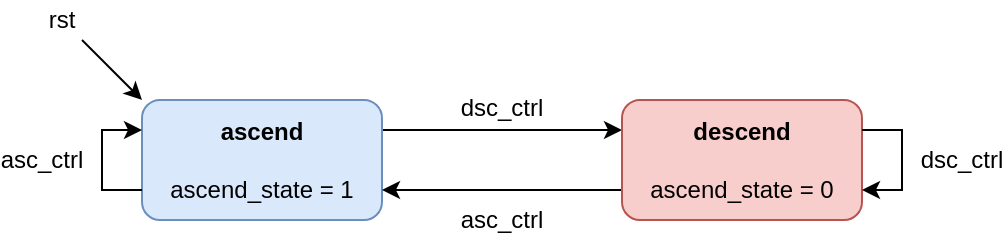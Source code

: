 <mxfile version="13.9.5" type="device"><diagram id="0ZNav6hTVql5a52V_oVo" name="Page-1"><mxGraphModel dx="946" dy="609" grid="1" gridSize="10" guides="1" tooltips="1" connect="1" arrows="1" fold="1" page="1" pageScale="1" pageWidth="1169" pageHeight="827" math="0" shadow="0"><root><mxCell id="0"/><mxCell id="1" parent="0"/><mxCell id="w4xJ0zfUHht_VmD-uaqz-1" style="edgeStyle=orthogonalEdgeStyle;rounded=0;orthogonalLoop=1;jettySize=auto;html=1;exitX=1;exitY=0.25;exitDx=0;exitDy=0;entryX=0;entryY=0.25;entryDx=0;entryDy=0;" edge="1" parent="1" source="w4xJ0zfUHht_VmD-uaqz-3" target="w4xJ0zfUHht_VmD-uaqz-5"><mxGeometry relative="1" as="geometry"/></mxCell><mxCell id="w4xJ0zfUHht_VmD-uaqz-2" style="rounded=0;orthogonalLoop=1;jettySize=auto;html=1;entryX=0;entryY=0;entryDx=0;entryDy=0;" edge="1" parent="1" target="w4xJ0zfUHht_VmD-uaqz-3"><mxGeometry relative="1" as="geometry"><mxPoint x="250" y="240" as="sourcePoint"/></mxGeometry></mxCell><mxCell id="w4xJ0zfUHht_VmD-uaqz-3" value="&lt;b&gt;ascend&lt;/b&gt;&lt;br&gt;&lt;br&gt;ascend_state = 1" style="rounded=1;whiteSpace=wrap;html=1;fillColor=#dae8fc;strokeColor=#6c8ebf;" vertex="1" parent="1"><mxGeometry x="280" y="270" width="120" height="60" as="geometry"/></mxCell><mxCell id="w4xJ0zfUHht_VmD-uaqz-4" style="edgeStyle=orthogonalEdgeStyle;rounded=0;orthogonalLoop=1;jettySize=auto;html=1;exitX=0;exitY=0.75;exitDx=0;exitDy=0;entryX=1;entryY=0.75;entryDx=0;entryDy=0;" edge="1" parent="1" source="w4xJ0zfUHht_VmD-uaqz-5" target="w4xJ0zfUHht_VmD-uaqz-3"><mxGeometry relative="1" as="geometry"/></mxCell><mxCell id="w4xJ0zfUHht_VmD-uaqz-5" value="&lt;b&gt;descend&lt;/b&gt;&lt;br&gt;&lt;br&gt;ascend_state = 0" style="rounded=1;whiteSpace=wrap;html=1;fillColor=#f8cecc;strokeColor=#b85450;" vertex="1" parent="1"><mxGeometry x="520" y="270" width="120" height="60" as="geometry"/></mxCell><mxCell id="w4xJ0zfUHht_VmD-uaqz-6" value="dsc_ctrl" style="text;html=1;strokeColor=none;fillColor=none;align=center;verticalAlign=middle;whiteSpace=wrap;rounded=0;" vertex="1" parent="1"><mxGeometry x="440" y="264" width="40" height="20" as="geometry"/></mxCell><mxCell id="w4xJ0zfUHht_VmD-uaqz-7" value="asc_ctrl" style="text;html=1;strokeColor=none;fillColor=none;align=center;verticalAlign=middle;whiteSpace=wrap;rounded=0;" vertex="1" parent="1"><mxGeometry x="440" y="320" width="40" height="20" as="geometry"/></mxCell><mxCell id="w4xJ0zfUHht_VmD-uaqz-8" style="edgeStyle=orthogonalEdgeStyle;rounded=0;orthogonalLoop=1;jettySize=auto;html=1;exitX=0;exitY=0.75;exitDx=0;exitDy=0;entryX=0;entryY=0.25;entryDx=0;entryDy=0;" edge="1" parent="1" source="w4xJ0zfUHht_VmD-uaqz-3" target="w4xJ0zfUHht_VmD-uaqz-3"><mxGeometry relative="1" as="geometry"><Array as="points"><mxPoint x="260" y="315"/><mxPoint x="260" y="285"/></Array></mxGeometry></mxCell><mxCell id="w4xJ0zfUHht_VmD-uaqz-9" value="asc_ctrl" style="text;html=1;strokeColor=none;fillColor=none;align=center;verticalAlign=middle;whiteSpace=wrap;rounded=0;" vertex="1" parent="1"><mxGeometry x="210" y="290" width="40" height="20" as="geometry"/></mxCell><mxCell id="w4xJ0zfUHht_VmD-uaqz-10" style="edgeStyle=orthogonalEdgeStyle;rounded=0;orthogonalLoop=1;jettySize=auto;html=1;exitX=1;exitY=0.25;exitDx=0;exitDy=0;entryX=1;entryY=0.75;entryDx=0;entryDy=0;" edge="1" parent="1" source="w4xJ0zfUHht_VmD-uaqz-5" target="w4xJ0zfUHht_VmD-uaqz-5"><mxGeometry relative="1" as="geometry"><Array as="points"><mxPoint x="660" y="285"/><mxPoint x="660" y="315"/></Array></mxGeometry></mxCell><mxCell id="w4xJ0zfUHht_VmD-uaqz-11" value="dsc_ctrl" style="text;html=1;strokeColor=none;fillColor=none;align=center;verticalAlign=middle;whiteSpace=wrap;rounded=0;" vertex="1" parent="1"><mxGeometry x="670" y="290" width="40" height="20" as="geometry"/></mxCell><mxCell id="w4xJ0zfUHht_VmD-uaqz-12" value="rst" style="text;html=1;strokeColor=none;fillColor=none;align=center;verticalAlign=middle;whiteSpace=wrap;rounded=0;" vertex="1" parent="1"><mxGeometry x="220" y="220" width="40" height="20" as="geometry"/></mxCell></root></mxGraphModel></diagram></mxfile>